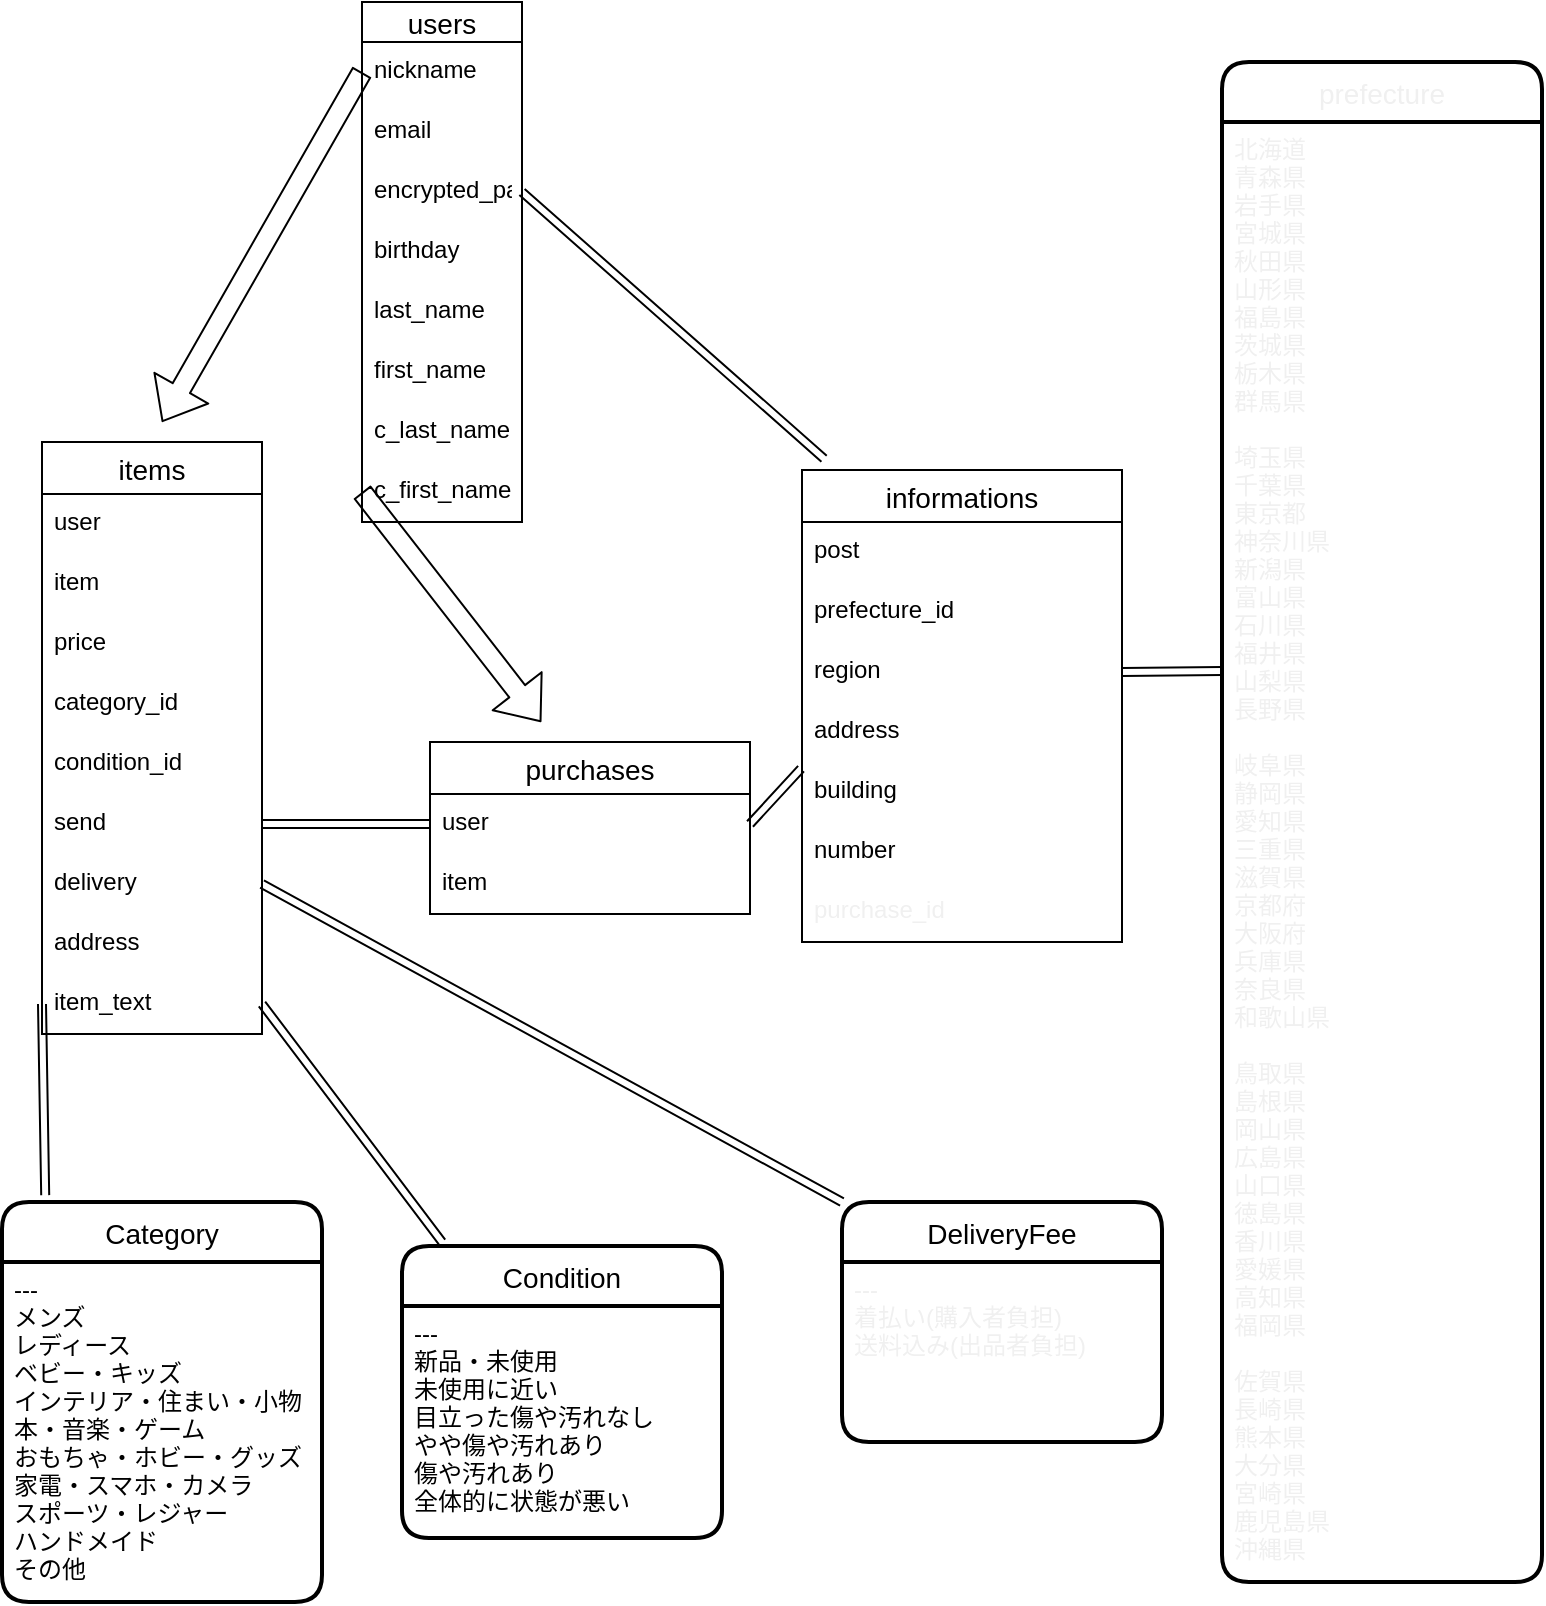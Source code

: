 <mxfile>
    <diagram id="gBoJ7hBtT0sKkEDqJdW6" name="ページ1">
        <mxGraphModel dx="1000" dy="625" grid="1" gridSize="10" guides="1" tooltips="1" connect="1" arrows="1" fold="1" page="1" pageScale="1" pageWidth="827" pageHeight="1169" math="0" shadow="0">
            <root>
                <mxCell id="0"/>
                <mxCell id="1" parent="0"/>
                <mxCell id="23" value="users" style="swimlane;fontStyle=0;childLayout=stackLayout;horizontal=1;startSize=20;horizontalStack=0;resizeParent=1;resizeParentMax=0;resizeLast=0;collapsible=1;marginBottom=0;align=center;fontSize=14;" vertex="1" parent="1">
                    <mxGeometry x="220" y="30" width="80" height="260" as="geometry"/>
                </mxCell>
                <mxCell id="24" value="nickname" style="text;strokeColor=none;fillColor=none;spacingLeft=4;spacingRight=4;overflow=hidden;rotatable=0;points=[[0,0.5],[1,0.5]];portConstraint=eastwest;fontSize=12;" vertex="1" parent="23">
                    <mxGeometry y="20" width="80" height="30" as="geometry"/>
                </mxCell>
                <mxCell id="26" value="email" style="text;strokeColor=none;fillColor=none;spacingLeft=4;spacingRight=4;overflow=hidden;rotatable=0;points=[[0,0.5],[1,0.5]];portConstraint=eastwest;fontSize=12;" vertex="1" parent="23">
                    <mxGeometry y="50" width="80" height="30" as="geometry"/>
                </mxCell>
                <mxCell id="42" value="encrypted_password" style="text;strokeColor=none;fillColor=none;spacingLeft=4;spacingRight=4;overflow=hidden;rotatable=0;points=[[0,0.5],[1,0.5]];portConstraint=eastwest;fontSize=12;" vertex="1" parent="23">
                    <mxGeometry y="80" width="80" height="30" as="geometry"/>
                </mxCell>
                <mxCell id="43" value="birthday" style="text;strokeColor=none;fillColor=none;spacingLeft=4;spacingRight=4;overflow=hidden;rotatable=0;points=[[0,0.5],[1,0.5]];portConstraint=eastwest;fontSize=12;" vertex="1" parent="23">
                    <mxGeometry y="110" width="80" height="30" as="geometry"/>
                </mxCell>
                <mxCell id="wUsnza_Su9g0cuc0ggVS-101" value="last_name" style="text;strokeColor=none;fillColor=none;spacingLeft=4;spacingRight=4;overflow=hidden;rotatable=0;points=[[0,0.5],[1,0.5]];portConstraint=eastwest;fontSize=12;" vertex="1" parent="23">
                    <mxGeometry y="140" width="80" height="30" as="geometry"/>
                </mxCell>
                <mxCell id="wUsnza_Su9g0cuc0ggVS-102" value="first_name" style="text;strokeColor=none;fillColor=none;spacingLeft=4;spacingRight=4;overflow=hidden;rotatable=0;points=[[0,0.5],[1,0.5]];portConstraint=eastwest;fontSize=12;" vertex="1" parent="23">
                    <mxGeometry y="170" width="80" height="30" as="geometry"/>
                </mxCell>
                <mxCell id="wUsnza_Su9g0cuc0ggVS-103" value="c_last_name" style="text;strokeColor=none;fillColor=none;spacingLeft=4;spacingRight=4;overflow=hidden;rotatable=0;points=[[0,0.5],[1,0.5]];portConstraint=eastwest;fontSize=12;" vertex="1" parent="23">
                    <mxGeometry y="200" width="80" height="30" as="geometry"/>
                </mxCell>
                <mxCell id="wUsnza_Su9g0cuc0ggVS-104" value="c_first_name" style="text;strokeColor=none;fillColor=none;spacingLeft=4;spacingRight=4;overflow=hidden;rotatable=0;points=[[0,0.5],[1,0.5]];portConstraint=eastwest;fontSize=12;" vertex="1" parent="23">
                    <mxGeometry y="230" width="80" height="30" as="geometry"/>
                </mxCell>
                <mxCell id="45" value="items" style="swimlane;fontStyle=0;childLayout=stackLayout;horizontal=1;startSize=26;horizontalStack=0;resizeParent=1;resizeParentMax=0;resizeLast=0;collapsible=1;marginBottom=0;align=center;fontSize=14;" vertex="1" parent="1">
                    <mxGeometry x="60" y="250" width="110" height="296" as="geometry"/>
                </mxCell>
                <mxCell id="48" value="user" style="text;strokeColor=none;fillColor=none;spacingLeft=4;spacingRight=4;overflow=hidden;rotatable=0;points=[[0,0.5],[1,0.5]];portConstraint=eastwest;fontSize=12;" vertex="1" parent="45">
                    <mxGeometry y="26" width="110" height="30" as="geometry"/>
                </mxCell>
                <mxCell id="47" value="item" style="text;strokeColor=none;fillColor=none;spacingLeft=4;spacingRight=4;overflow=hidden;rotatable=0;points=[[0,0.5],[1,0.5]];portConstraint=eastwest;fontSize=12;" vertex="1" parent="45">
                    <mxGeometry y="56" width="110" height="30" as="geometry"/>
                </mxCell>
                <mxCell id="46" value="price" style="text;strokeColor=none;fillColor=none;spacingLeft=4;spacingRight=4;overflow=hidden;rotatable=0;points=[[0,0.5],[1,0.5]];portConstraint=eastwest;fontSize=12;" vertex="1" parent="45">
                    <mxGeometry y="86" width="110" height="30" as="geometry"/>
                </mxCell>
                <mxCell id="49" value="category_id" style="text;strokeColor=none;fillColor=none;spacingLeft=4;spacingRight=4;overflow=hidden;rotatable=0;points=[[0,0.5],[1,0.5]];portConstraint=eastwest;fontSize=12;" vertex="1" parent="45">
                    <mxGeometry y="116" width="110" height="30" as="geometry"/>
                </mxCell>
                <mxCell id="50" value="condition_id" style="text;strokeColor=none;fillColor=none;spacingLeft=4;spacingRight=4;overflow=hidden;rotatable=0;points=[[0,0.5],[1,0.5]];portConstraint=eastwest;fontSize=12;" vertex="1" parent="45">
                    <mxGeometry y="146" width="110" height="30" as="geometry"/>
                </mxCell>
                <mxCell id="53" value="send" style="text;strokeColor=none;fillColor=none;spacingLeft=4;spacingRight=4;overflow=hidden;rotatable=0;points=[[0,0.5],[1,0.5]];portConstraint=eastwest;fontSize=12;" vertex="1" parent="45">
                    <mxGeometry y="176" width="110" height="30" as="geometry"/>
                </mxCell>
                <mxCell id="54" value="delivery" style="text;strokeColor=none;fillColor=none;spacingLeft=4;spacingRight=4;overflow=hidden;rotatable=0;points=[[0,0.5],[1,0.5]];portConstraint=eastwest;fontSize=12;" vertex="1" parent="45">
                    <mxGeometry y="206" width="110" height="30" as="geometry"/>
                </mxCell>
                <mxCell id="wUsnza_Su9g0cuc0ggVS-88" value="address" style="text;strokeColor=none;fillColor=none;spacingLeft=4;spacingRight=4;overflow=hidden;rotatable=0;points=[[0,0.5],[1,0.5]];portConstraint=eastwest;fontSize=12;" vertex="1" parent="45">
                    <mxGeometry y="236" width="110" height="30" as="geometry"/>
                </mxCell>
                <mxCell id="wUsnza_Su9g0cuc0ggVS-90" value="item_text" style="text;strokeColor=none;fillColor=none;spacingLeft=4;spacingRight=4;overflow=hidden;rotatable=0;points=[[0,0.5],[1,0.5]];portConstraint=eastwest;fontSize=12;" vertex="1" parent="45">
                    <mxGeometry y="266" width="110" height="30" as="geometry"/>
                </mxCell>
                <mxCell id="74" value="informations" style="swimlane;fontStyle=0;childLayout=stackLayout;horizontal=1;startSize=26;horizontalStack=0;resizeParent=1;resizeParentMax=0;resizeLast=0;collapsible=1;marginBottom=0;align=center;fontSize=14;" vertex="1" parent="1">
                    <mxGeometry x="440" y="264" width="160" height="236" as="geometry"/>
                </mxCell>
                <mxCell id="75" value="post" style="text;strokeColor=none;fillColor=none;spacingLeft=4;spacingRight=4;overflow=hidden;rotatable=0;points=[[0,0.5],[1,0.5]];portConstraint=eastwest;fontSize=12;" vertex="1" parent="74">
                    <mxGeometry y="26" width="160" height="30" as="geometry"/>
                </mxCell>
                <mxCell id="76" value="prefecture_id" style="text;strokeColor=none;fillColor=none;spacingLeft=4;spacingRight=4;overflow=hidden;rotatable=0;points=[[0,0.5],[1,0.5]];portConstraint=eastwest;fontSize=12;" vertex="1" parent="74">
                    <mxGeometry y="56" width="160" height="30" as="geometry"/>
                </mxCell>
                <mxCell id="77" value="region" style="text;strokeColor=none;fillColor=none;spacingLeft=4;spacingRight=4;overflow=hidden;rotatable=0;points=[[0,0.5],[1,0.5]];portConstraint=eastwest;fontSize=12;" vertex="1" parent="74">
                    <mxGeometry y="86" width="160" height="30" as="geometry"/>
                </mxCell>
                <mxCell id="78" value="address" style="text;strokeColor=none;fillColor=none;spacingLeft=4;spacingRight=4;overflow=hidden;rotatable=0;points=[[0,0.5],[1,0.5]];portConstraint=eastwest;fontSize=12;" vertex="1" parent="74">
                    <mxGeometry y="116" width="160" height="30" as="geometry"/>
                </mxCell>
                <mxCell id="79" value="building" style="text;strokeColor=none;fillColor=none;spacingLeft=4;spacingRight=4;overflow=hidden;rotatable=0;points=[[0,0.5],[1,0.5]];portConstraint=eastwest;fontSize=12;" vertex="1" parent="74">
                    <mxGeometry y="146" width="160" height="30" as="geometry"/>
                </mxCell>
                <mxCell id="80" value="number" style="text;strokeColor=none;fillColor=none;spacingLeft=4;spacingRight=4;overflow=hidden;rotatable=0;points=[[0,0.5],[1,0.5]];portConstraint=eastwest;fontSize=12;" vertex="1" parent="74">
                    <mxGeometry y="176" width="160" height="30" as="geometry"/>
                </mxCell>
                <mxCell id="wUsnza_Su9g0cuc0ggVS-147" value="purchase_id" style="text;strokeColor=none;fillColor=none;spacingLeft=4;spacingRight=4;overflow=hidden;rotatable=0;points=[[0,0.5],[1,0.5]];portConstraint=eastwest;fontSize=12;fontColor=#F0F0F0;" vertex="1" parent="74">
                    <mxGeometry y="206" width="160" height="30" as="geometry"/>
                </mxCell>
                <mxCell id="wUsnza_Su9g0cuc0ggVS-105" value="purchases" style="swimlane;fontStyle=0;childLayout=stackLayout;horizontal=1;startSize=26;horizontalStack=0;resizeParent=1;resizeParentMax=0;resizeLast=0;collapsible=1;marginBottom=0;align=center;fontSize=14;" vertex="1" parent="1">
                    <mxGeometry x="254" y="400" width="160" height="86" as="geometry"/>
                </mxCell>
                <mxCell id="wUsnza_Su9g0cuc0ggVS-106" value="user" style="text;strokeColor=none;fillColor=none;spacingLeft=4;spacingRight=4;overflow=hidden;rotatable=0;points=[[0,0.5],[1,0.5]];portConstraint=eastwest;fontSize=12;" vertex="1" parent="wUsnza_Su9g0cuc0ggVS-105">
                    <mxGeometry y="26" width="160" height="30" as="geometry"/>
                </mxCell>
                <mxCell id="wUsnza_Su9g0cuc0ggVS-107" value="item" style="text;strokeColor=none;fillColor=none;spacingLeft=4;spacingRight=4;overflow=hidden;rotatable=0;points=[[0,0.5],[1,0.5]];portConstraint=eastwest;fontSize=12;" vertex="1" parent="wUsnza_Su9g0cuc0ggVS-105">
                    <mxGeometry y="56" width="160" height="30" as="geometry"/>
                </mxCell>
                <mxCell id="wUsnza_Su9g0cuc0ggVS-110" style="edgeStyle=none;shape=flexArrow;html=1;exitX=0;exitY=0.5;exitDx=0;exitDy=0;endArrow=classicThin;endFill=1;" edge="1" parent="1" source="24">
                    <mxGeometry relative="1" as="geometry">
                        <mxPoint x="120" y="240" as="targetPoint"/>
                    </mxGeometry>
                </mxCell>
                <mxCell id="wUsnza_Su9g0cuc0ggVS-111" style="edgeStyle=none;shape=link;html=1;exitX=1;exitY=0.5;exitDx=0;exitDy=0;entryX=0;entryY=0.5;entryDx=0;entryDy=0;endArrow=classicThin;endFill=1;" edge="1" parent="1" source="53" target="wUsnza_Su9g0cuc0ggVS-106">
                    <mxGeometry relative="1" as="geometry"/>
                </mxCell>
                <mxCell id="wUsnza_Su9g0cuc0ggVS-112" style="edgeStyle=none;shape=link;html=1;exitX=1;exitY=0.5;exitDx=0;exitDy=0;entryX=0.069;entryY=-0.024;entryDx=0;entryDy=0;entryPerimeter=0;endArrow=classicThin;endFill=1;" edge="1" parent="1" source="42" target="74">
                    <mxGeometry relative="1" as="geometry"/>
                </mxCell>
                <mxCell id="wUsnza_Su9g0cuc0ggVS-113" style="edgeStyle=none;shape=link;html=1;exitX=1;exitY=0.5;exitDx=0;exitDy=0;entryX=-0.003;entryY=0.11;entryDx=0;entryDy=0;entryPerimeter=0;endArrow=classicThin;endFill=1;" edge="1" parent="1" source="wUsnza_Su9g0cuc0ggVS-106" target="79">
                    <mxGeometry relative="1" as="geometry"/>
                </mxCell>
                <mxCell id="wUsnza_Su9g0cuc0ggVS-116" style="edgeStyle=none;shape=flexArrow;html=1;exitX=0;exitY=0.5;exitDx=0;exitDy=0;endArrow=classicThin;endFill=1;" edge="1" parent="1" source="wUsnza_Su9g0cuc0ggVS-104">
                    <mxGeometry relative="1" as="geometry">
                        <mxPoint x="309.571" y="390.0" as="targetPoint"/>
                    </mxGeometry>
                </mxCell>
                <mxCell id="wUsnza_Su9g0cuc0ggVS-124" value="Category" style="swimlane;childLayout=stackLayout;horizontal=1;startSize=30;horizontalStack=0;rounded=1;fontSize=14;fontStyle=0;strokeWidth=2;resizeParent=0;resizeLast=1;shadow=0;dashed=0;align=center;" vertex="1" parent="1">
                    <mxGeometry x="40" y="630" width="160" height="200" as="geometry"/>
                </mxCell>
                <mxCell id="wUsnza_Su9g0cuc0ggVS-125" value="---&#10;メンズ&#10;レディース&#10;ベビー・キッズ&#10;インテリア・住まい・小物&#10;本・音楽・ゲーム&#10;おもちゃ・ホビー・グッズ&#10;家電・スマホ・カメラ&#10;スポーツ・レジャー&#10;ハンドメイド&#10;その他" style="align=left;strokeColor=none;fillColor=none;spacingLeft=4;fontSize=12;verticalAlign=top;resizable=0;rotatable=0;part=1;" vertex="1" parent="wUsnza_Su9g0cuc0ggVS-124">
                    <mxGeometry y="30" width="160" height="170" as="geometry"/>
                </mxCell>
                <mxCell id="wUsnza_Su9g0cuc0ggVS-126" value="Condition" style="swimlane;childLayout=stackLayout;horizontal=1;startSize=30;horizontalStack=0;rounded=1;fontSize=14;fontStyle=0;strokeWidth=2;resizeParent=0;resizeLast=1;shadow=0;dashed=0;align=center;" vertex="1" parent="1">
                    <mxGeometry x="240" y="652" width="160" height="146" as="geometry"/>
                </mxCell>
                <mxCell id="wUsnza_Su9g0cuc0ggVS-127" value="---&#10;新品・未使用&#10;未使用に近い&#10;目立った傷や汚れなし&#10;やや傷や汚れあり&#10;傷や汚れあり&#10;全体的に状態が悪い&#10;&#10;" style="align=left;strokeColor=none;fillColor=none;spacingLeft=4;fontSize=12;verticalAlign=top;resizable=0;rotatable=0;part=1;" vertex="1" parent="wUsnza_Su9g0cuc0ggVS-126">
                    <mxGeometry y="30" width="160" height="116" as="geometry"/>
                </mxCell>
                <mxCell id="wUsnza_Su9g0cuc0ggVS-135" value="DeliveryFee" style="swimlane;childLayout=stackLayout;horizontal=1;startSize=30;horizontalStack=0;rounded=1;fontSize=14;fontStyle=0;strokeWidth=2;resizeParent=0;resizeLast=1;shadow=0;dashed=0;align=center;" vertex="1" parent="1">
                    <mxGeometry x="460" y="630" width="160" height="120" as="geometry"/>
                </mxCell>
                <mxCell id="wUsnza_Su9g0cuc0ggVS-136" value="---&#10;着払い(購入者負担)&#10;送料込み(出品者負担)" style="align=left;strokeColor=none;fillColor=none;spacingLeft=4;fontSize=12;verticalAlign=top;resizable=0;rotatable=0;part=1;fontColor=#F0F0F0;" vertex="1" parent="wUsnza_Su9g0cuc0ggVS-135">
                    <mxGeometry y="30" width="160" height="90" as="geometry"/>
                </mxCell>
                <mxCell id="wUsnza_Su9g0cuc0ggVS-137" style="edgeStyle=none;shape=link;html=1;exitX=0;exitY=0.5;exitDx=0;exitDy=0;entryX=0.135;entryY=-0.017;entryDx=0;entryDy=0;entryPerimeter=0;fontColor=#F0F0F0;endArrow=classicThin;endFill=1;" edge="1" parent="1" source="wUsnza_Su9g0cuc0ggVS-90" target="wUsnza_Su9g0cuc0ggVS-124">
                    <mxGeometry relative="1" as="geometry"/>
                </mxCell>
                <mxCell id="wUsnza_Su9g0cuc0ggVS-138" style="edgeStyle=none;shape=link;html=1;exitX=1;exitY=0.5;exitDx=0;exitDy=0;fontColor=#F0F0F0;endArrow=classicThin;endFill=1;" edge="1" parent="1" source="wUsnza_Su9g0cuc0ggVS-90">
                    <mxGeometry relative="1" as="geometry">
                        <mxPoint x="260" y="650" as="targetPoint"/>
                    </mxGeometry>
                </mxCell>
                <mxCell id="wUsnza_Su9g0cuc0ggVS-139" style="edgeStyle=none;shape=link;html=1;exitX=1;exitY=0.5;exitDx=0;exitDy=0;entryX=0;entryY=0;entryDx=0;entryDy=0;fontColor=#F0F0F0;endArrow=classicThin;endFill=1;" edge="1" parent="1" source="54" target="wUsnza_Su9g0cuc0ggVS-135">
                    <mxGeometry relative="1" as="geometry"/>
                </mxCell>
                <mxCell id="wUsnza_Su9g0cuc0ggVS-143" value="prefecture" style="swimlane;childLayout=stackLayout;horizontal=1;startSize=30;horizontalStack=0;rounded=1;fontSize=14;fontStyle=0;strokeWidth=2;resizeParent=0;resizeLast=1;shadow=0;dashed=0;align=center;fontColor=#F0F0F0;" vertex="1" parent="1">
                    <mxGeometry x="650" y="60" width="160" height="760" as="geometry"/>
                </mxCell>
                <mxCell id="wUsnza_Su9g0cuc0ggVS-144" value="北海道　&#10;青森県&#10;岩手県&#10;宮城県&#10;秋田県&#10;山形県&#10;福島県&#10;茨城県&#10;栃木県&#10;群馬県&#10;&#10;埼玉県&#10;千葉県&#10;東京都&#10;神奈川県&#10;新潟県&#10;富山県&#10;石川県&#10;福井県&#10;山梨県&#10;長野県&#10;&#10;岐阜県&#10;静岡県&#10;愛知県&#10;三重県&#10;滋賀県&#10;京都府&#10;大阪府&#10;兵庫県&#10;奈良県&#10;和歌山県&#10;&#10;鳥取県&#10;島根県&#10;岡山県&#10;広島県&#10;山口県&#10;徳島県&#10;香川県&#10;愛媛県&#10;高知県&#10;福岡県&#10;&#10;佐賀県&#10;長崎県&#10;熊本県&#10;大分県&#10;宮崎県&#10;鹿児島県&#10;沖縄県" style="align=left;strokeColor=none;fillColor=none;spacingLeft=4;fontSize=12;verticalAlign=top;resizable=0;rotatable=0;part=1;fontColor=#F0F0F0;" vertex="1" parent="wUsnza_Su9g0cuc0ggVS-143">
                    <mxGeometry y="30" width="160" height="730" as="geometry"/>
                </mxCell>
                <mxCell id="wUsnza_Su9g0cuc0ggVS-146" style="edgeStyle=none;shape=link;html=1;exitX=1;exitY=0.5;exitDx=0;exitDy=0;entryX=0;entryY=0.376;entryDx=0;entryDy=0;entryPerimeter=0;fontColor=#F0F0F0;endArrow=classicThin;endFill=1;" edge="1" parent="1" source="77" target="wUsnza_Su9g0cuc0ggVS-144">
                    <mxGeometry relative="1" as="geometry"/>
                </mxCell>
            </root>
        </mxGraphModel>
    </diagram>
</mxfile>